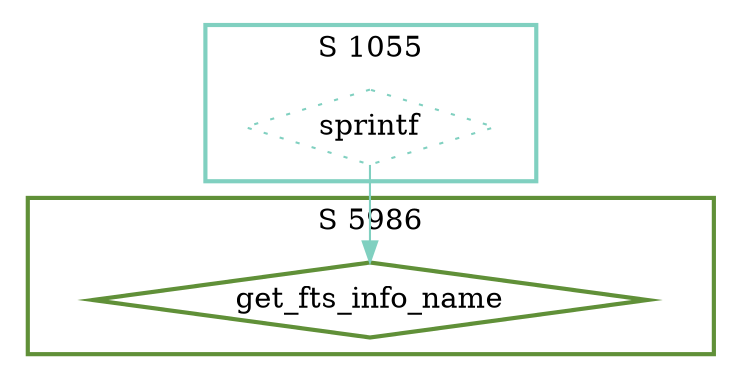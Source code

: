 digraph G {
  ratio=0.500000;
  "UV get_fts_info_name (5986)" [shape=diamond, label="get_fts_info_name",
                                 color="#609038", style=bold];
  "UV sprintf (1055)" [shape=diamond, label="sprintf", color="#80D0C0",
                       style=dotted];
  
  subgraph cluster_5986 { label="S 5986";
    color="#609038";
    style=bold;
    "UV get_fts_info_name (5986)"; };
  subgraph cluster_1055 { label="S 1055";
    color="#80D0C0";
    style=bold;
    "UV sprintf (1055)"; };
  
  "UV sprintf (1055)" -> "UV get_fts_info_name (5986)" [color="#80D0C0"];
  
  }